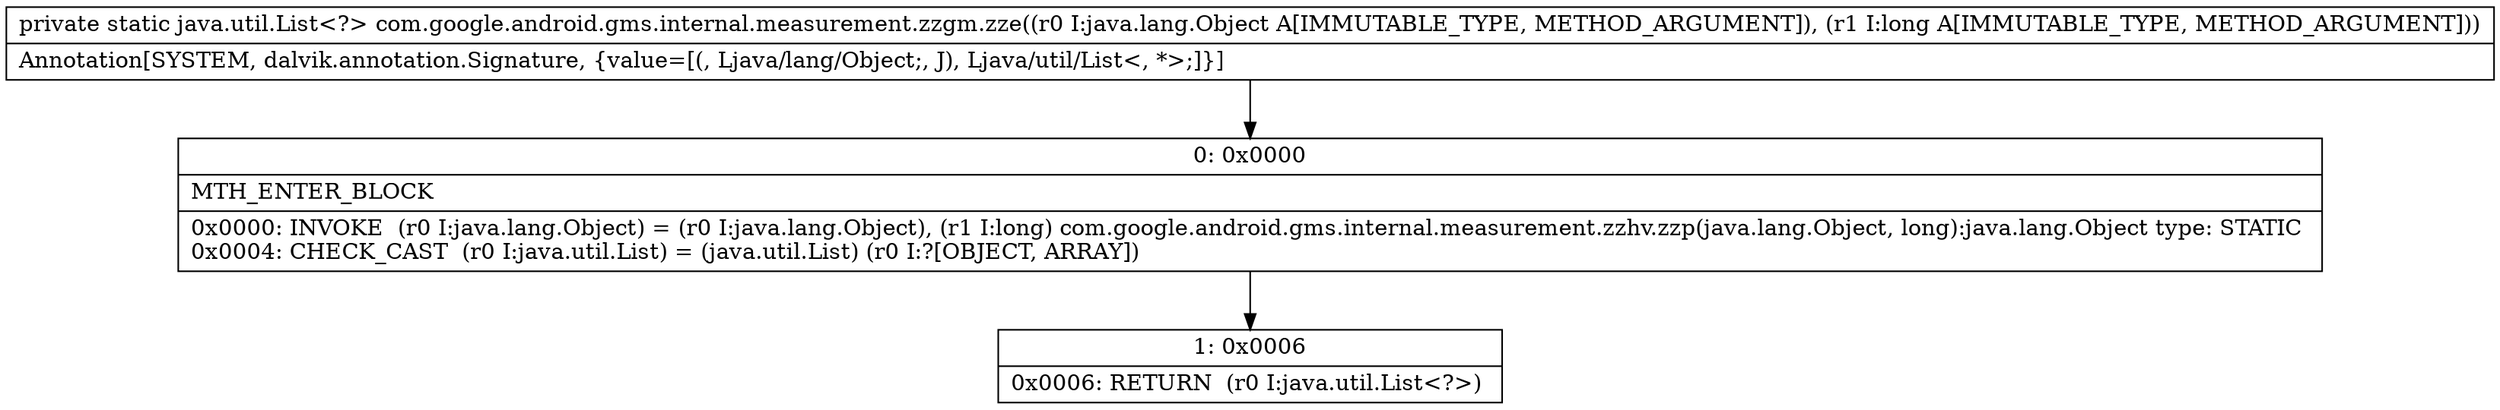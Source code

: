 digraph "CFG forcom.google.android.gms.internal.measurement.zzgm.zze(Ljava\/lang\/Object;J)Ljava\/util\/List;" {
Node_0 [shape=record,label="{0\:\ 0x0000|MTH_ENTER_BLOCK\l|0x0000: INVOKE  (r0 I:java.lang.Object) = (r0 I:java.lang.Object), (r1 I:long) com.google.android.gms.internal.measurement.zzhv.zzp(java.lang.Object, long):java.lang.Object type: STATIC \l0x0004: CHECK_CAST  (r0 I:java.util.List) = (java.util.List) (r0 I:?[OBJECT, ARRAY]) \l}"];
Node_1 [shape=record,label="{1\:\ 0x0006|0x0006: RETURN  (r0 I:java.util.List\<?\>) \l}"];
MethodNode[shape=record,label="{private static java.util.List\<?\> com.google.android.gms.internal.measurement.zzgm.zze((r0 I:java.lang.Object A[IMMUTABLE_TYPE, METHOD_ARGUMENT]), (r1 I:long A[IMMUTABLE_TYPE, METHOD_ARGUMENT]))  | Annotation[SYSTEM, dalvik.annotation.Signature, \{value=[(, Ljava\/lang\/Object;, J), Ljava\/util\/List\<, *\>;]\}]\l}"];
MethodNode -> Node_0;
Node_0 -> Node_1;
}


